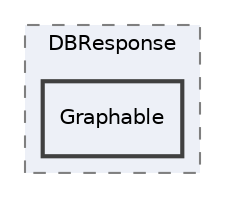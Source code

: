 digraph "DBActions/DBResponse/Graphable"
{
 // LATEX_PDF_SIZE
  edge [fontname="Helvetica",fontsize="10",labelfontname="Helvetica",labelfontsize="10"];
  node [fontname="Helvetica",fontsize="10",shape=record];
  compound=true
  subgraph clusterdir_1c52295a17769c8608ee8534e45aa8f8 {
    graph [ bgcolor="#edf0f7", pencolor="grey50", style="filled,dashed,", label="DBResponse", fontname="Helvetica", fontsize="10", URL="dir_1c52295a17769c8608ee8534e45aa8f8.html"]
  dir_b9863c5e8fa6f5df10a12fcfbe76c917 [shape=box, label="Graphable", style="filled,bold,", fillcolor="#edf0f7", color="grey25", URL="dir_b9863c5e8fa6f5df10a12fcfbe76c917.html"];
  }
}
